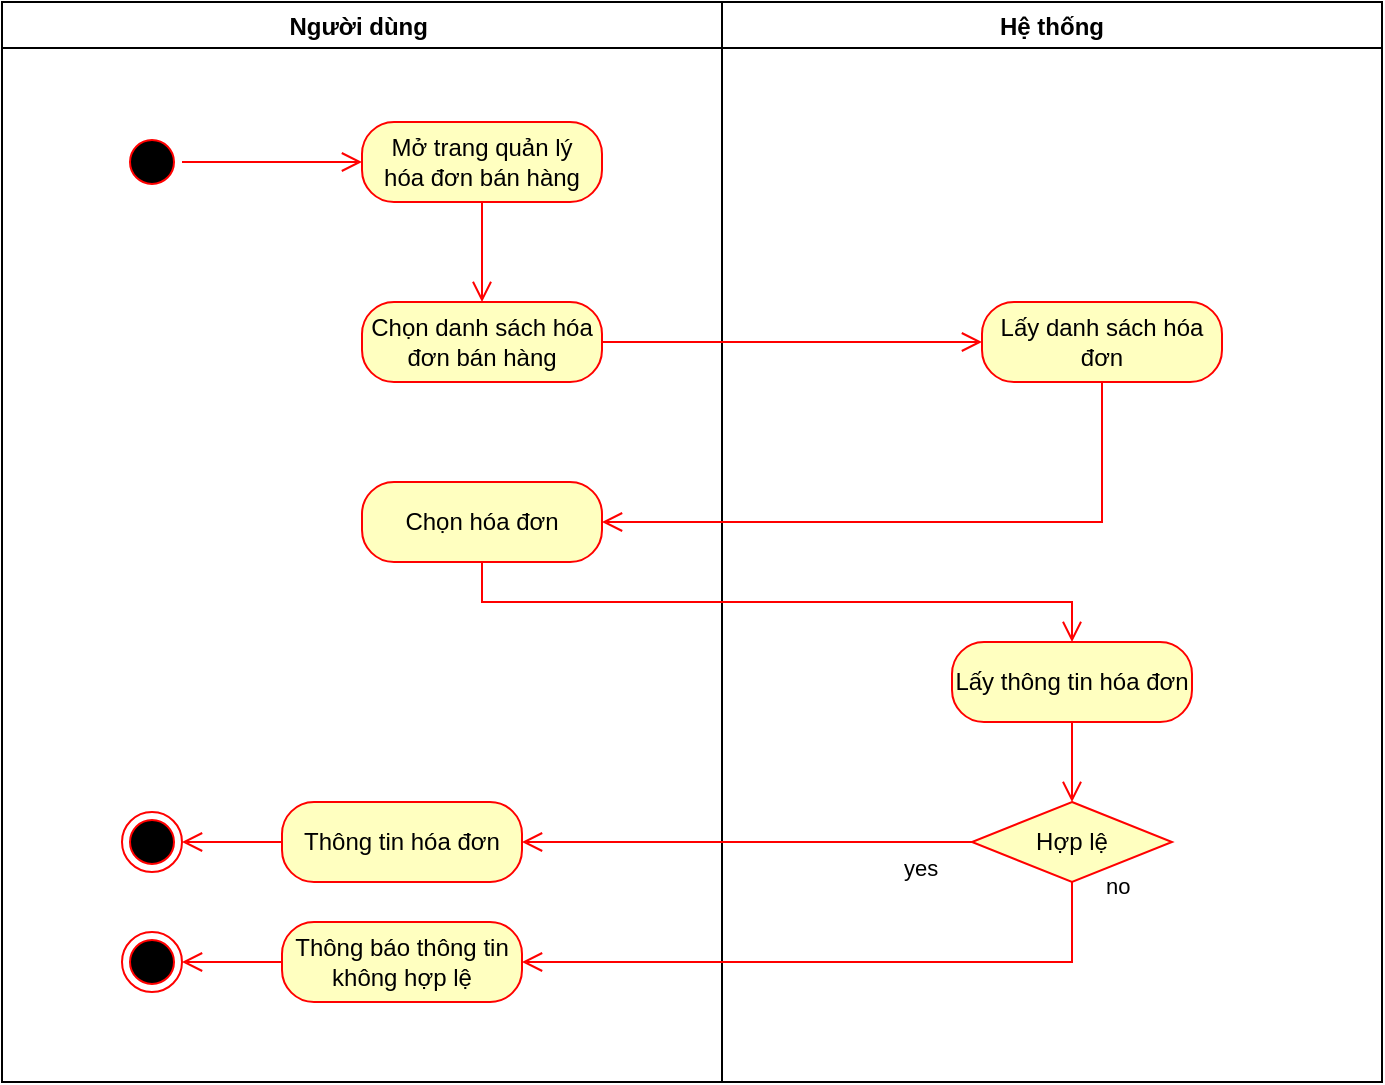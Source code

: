<mxfile version="16.4.0" type="device"><diagram id="2WLbKiyoASw8L0LkEc_1" name="Page-1"><mxGraphModel dx="868" dy="561" grid="1" gridSize="10" guides="1" tooltips="1" connect="1" arrows="1" fold="1" page="1" pageScale="1" pageWidth="850" pageHeight="1100" math="0" shadow="0"><root><mxCell id="0"/><mxCell id="1" parent="0"/><mxCell id="HQEitQpiq8L40wNGC6P4-34" value="Người dùng " style="swimlane;" parent="1" vertex="1"><mxGeometry y="220" width="360" height="540" as="geometry"/></mxCell><mxCell id="HQEitQpiq8L40wNGC6P4-23" value="Chọn hóa đơn" style="rounded=1;whiteSpace=wrap;html=1;arcSize=40;fontColor=#000000;fillColor=#ffffc0;strokeColor=#ff0000;" parent="HQEitQpiq8L40wNGC6P4-34" vertex="1"><mxGeometry x="180" y="240" width="120" height="40" as="geometry"/></mxCell><mxCell id="HQEitQpiq8L40wNGC6P4-44" value="Thông tin hóa đơn" style="rounded=1;whiteSpace=wrap;html=1;arcSize=40;fontColor=#000000;fillColor=#ffffc0;strokeColor=#ff0000;" parent="HQEitQpiq8L40wNGC6P4-34" vertex="1"><mxGeometry x="140" y="400" width="120" height="40" as="geometry"/></mxCell><mxCell id="HQEitQpiq8L40wNGC6P4-49" value="" style="ellipse;html=1;shape=endState;fillColor=#000000;strokeColor=#ff0000;" parent="HQEitQpiq8L40wNGC6P4-34" vertex="1"><mxGeometry x="60" y="405" width="30" height="30" as="geometry"/></mxCell><mxCell id="HQEitQpiq8L40wNGC6P4-1" value="" style="ellipse;html=1;shape=startState;fillColor=#000000;strokeColor=#ff0000;" parent="HQEitQpiq8L40wNGC6P4-34" vertex="1"><mxGeometry x="60" y="65" width="30" height="30" as="geometry"/></mxCell><mxCell id="HQEitQpiq8L40wNGC6P4-2" value="" style="edgeStyle=orthogonalEdgeStyle;html=1;verticalAlign=bottom;endArrow=open;endSize=8;strokeColor=#ff0000;rounded=0;entryX=0;entryY=0.5;entryDx=0;entryDy=0;" parent="HQEitQpiq8L40wNGC6P4-34" source="HQEitQpiq8L40wNGC6P4-1" target="HQEitQpiq8L40wNGC6P4-3" edge="1"><mxGeometry relative="1" as="geometry"><mxPoint x="100" y="70" as="targetPoint"/></mxGeometry></mxCell><mxCell id="HQEitQpiq8L40wNGC6P4-3" value="Mở trang quản lý&lt;br&gt;hóa đơn bán hàng" style="rounded=1;whiteSpace=wrap;html=1;arcSize=40;fontColor=#000000;fillColor=#ffffc0;strokeColor=#ff0000;" parent="HQEitQpiq8L40wNGC6P4-34" vertex="1"><mxGeometry x="180" y="60" width="120" height="40" as="geometry"/></mxCell><mxCell id="HQEitQpiq8L40wNGC6P4-5" value="Chọn danh sách hóa đơn bán hàng" style="rounded=1;whiteSpace=wrap;html=1;arcSize=40;fontColor=#000000;fillColor=#ffffc0;strokeColor=#ff0000;" parent="HQEitQpiq8L40wNGC6P4-34" vertex="1"><mxGeometry x="180" y="150" width="120" height="40" as="geometry"/></mxCell><mxCell id="HQEitQpiq8L40wNGC6P4-4" value="" style="edgeStyle=orthogonalEdgeStyle;html=1;verticalAlign=bottom;endArrow=open;endSize=8;strokeColor=#ff0000;rounded=0;entryX=0.5;entryY=0;entryDx=0;entryDy=0;" parent="HQEitQpiq8L40wNGC6P4-34" source="HQEitQpiq8L40wNGC6P4-3" target="HQEitQpiq8L40wNGC6P4-5" edge="1"><mxGeometry relative="1" as="geometry"><mxPoint x="150" y="170" as="targetPoint"/><Array as="points"><mxPoint x="240" y="130"/><mxPoint x="240" y="130"/></Array></mxGeometry></mxCell><mxCell id="_f0GC7U8NqLbaif7XfUa-6" value="" style="edgeStyle=orthogonalEdgeStyle;html=1;verticalAlign=bottom;endArrow=open;endSize=8;strokeColor=#ff0000;rounded=0;entryX=1;entryY=0.5;entryDx=0;entryDy=0;exitX=0;exitY=0.5;exitDx=0;exitDy=0;" edge="1" parent="HQEitQpiq8L40wNGC6P4-34" source="HQEitQpiq8L40wNGC6P4-44" target="HQEitQpiq8L40wNGC6P4-49"><mxGeometry relative="1" as="geometry"><mxPoint x="415" y="650" as="targetPoint"/><mxPoint x="160" y="620" as="sourcePoint"/></mxGeometry></mxCell><mxCell id="_f0GC7U8NqLbaif7XfUa-7" value="Thông báo thông tin không hợp lệ" style="rounded=1;whiteSpace=wrap;html=1;arcSize=40;fontColor=#000000;fillColor=#ffffc0;strokeColor=#ff0000;" vertex="1" parent="HQEitQpiq8L40wNGC6P4-34"><mxGeometry x="140" y="460" width="120" height="40" as="geometry"/></mxCell><mxCell id="_f0GC7U8NqLbaif7XfUa-8" value="" style="ellipse;html=1;shape=endState;fillColor=#000000;strokeColor=#ff0000;" vertex="1" parent="HQEitQpiq8L40wNGC6P4-34"><mxGeometry x="60" y="465" width="30" height="30" as="geometry"/></mxCell><mxCell id="_f0GC7U8NqLbaif7XfUa-9" value="" style="edgeStyle=orthogonalEdgeStyle;html=1;verticalAlign=bottom;endArrow=open;endSize=8;strokeColor=#ff0000;rounded=0;entryX=1;entryY=0.5;entryDx=0;entryDy=0;exitX=0;exitY=0.5;exitDx=0;exitDy=0;" edge="1" parent="HQEitQpiq8L40wNGC6P4-34" source="_f0GC7U8NqLbaif7XfUa-7" target="_f0GC7U8NqLbaif7XfUa-8"><mxGeometry relative="1" as="geometry"><mxPoint x="415" y="490" as="targetPoint"/><mxPoint x="160" y="460" as="sourcePoint"/></mxGeometry></mxCell><mxCell id="HQEitQpiq8L40wNGC6P4-38" value="Hệ thống" style="swimlane;" parent="1" vertex="1"><mxGeometry x="360" y="220" width="330" height="540" as="geometry"/></mxCell><mxCell id="HQEitQpiq8L40wNGC6P4-45" value="Lấy thông tin hóa đơn" style="rounded=1;whiteSpace=wrap;html=1;arcSize=40;fontColor=#000000;fillColor=#ffffc0;strokeColor=#ff0000;" parent="HQEitQpiq8L40wNGC6P4-38" vertex="1"><mxGeometry x="115" y="320" width="120" height="40" as="geometry"/></mxCell><mxCell id="_f0GC7U8NqLbaif7XfUa-1" value="Lấy danh sách hóa đơn" style="rounded=1;whiteSpace=wrap;html=1;arcSize=40;fontColor=#000000;fillColor=#ffffc0;strokeColor=#ff0000;" vertex="1" parent="HQEitQpiq8L40wNGC6P4-38"><mxGeometry x="130" y="150" width="120" height="40" as="geometry"/></mxCell><mxCell id="HQEitQpiq8L40wNGC6P4-41" value="Hợp lệ" style="rhombus;whiteSpace=wrap;html=1;fillColor=#ffffc0;strokeColor=#ff0000;" parent="HQEitQpiq8L40wNGC6P4-38" vertex="1"><mxGeometry x="125" y="400" width="100" height="40" as="geometry"/></mxCell><mxCell id="_f0GC7U8NqLbaif7XfUa-5" value="" style="edgeStyle=orthogonalEdgeStyle;html=1;verticalAlign=bottom;endArrow=open;endSize=8;strokeColor=#ff0000;rounded=0;entryX=0.5;entryY=0;entryDx=0;entryDy=0;exitX=0.5;exitY=1;exitDx=0;exitDy=0;" edge="1" parent="HQEitQpiq8L40wNGC6P4-38" source="HQEitQpiq8L40wNGC6P4-45" target="HQEitQpiq8L40wNGC6P4-41"><mxGeometry relative="1" as="geometry"><mxPoint x="115" y="440" as="targetPoint"/><mxPoint x="-140" y="410" as="sourcePoint"/></mxGeometry></mxCell><mxCell id="_f0GC7U8NqLbaif7XfUa-2" value="" style="edgeStyle=orthogonalEdgeStyle;html=1;verticalAlign=bottom;endArrow=open;endSize=8;strokeColor=#ff0000;rounded=0;entryX=0;entryY=0.5;entryDx=0;entryDy=0;exitX=1;exitY=0.5;exitDx=0;exitDy=0;" edge="1" parent="1" source="HQEitQpiq8L40wNGC6P4-5" target="_f0GC7U8NqLbaif7XfUa-1"><mxGeometry relative="1" as="geometry"><mxPoint x="545" y="550" as="targetPoint"/><mxPoint x="290" y="490" as="sourcePoint"/></mxGeometry></mxCell><mxCell id="_f0GC7U8NqLbaif7XfUa-3" value="" style="edgeStyle=orthogonalEdgeStyle;html=1;verticalAlign=bottom;endArrow=open;endSize=8;strokeColor=#ff0000;rounded=0;entryX=1;entryY=0.5;entryDx=0;entryDy=0;exitX=0.5;exitY=1;exitDx=0;exitDy=0;" edge="1" parent="1" source="_f0GC7U8NqLbaif7XfUa-1" target="HQEitQpiq8L40wNGC6P4-23"><mxGeometry relative="1" as="geometry"><mxPoint x="290" y="570" as="targetPoint"/><mxPoint x="485" y="570" as="sourcePoint"/></mxGeometry></mxCell><mxCell id="_f0GC7U8NqLbaif7XfUa-4" value="" style="edgeStyle=orthogonalEdgeStyle;html=1;verticalAlign=bottom;endArrow=open;endSize=8;strokeColor=#ff0000;rounded=0;entryX=0.5;entryY=0;entryDx=0;entryDy=0;exitX=0.5;exitY=1;exitDx=0;exitDy=0;" edge="1" parent="1" source="HQEitQpiq8L40wNGC6P4-23" target="HQEitQpiq8L40wNGC6P4-45"><mxGeometry relative="1" as="geometry"><mxPoint x="535" y="740" as="targetPoint"/><mxPoint x="280" y="720" as="sourcePoint"/></mxGeometry></mxCell><mxCell id="HQEitQpiq8L40wNGC6P4-42" value="yes" style="edgeStyle=orthogonalEdgeStyle;html=1;align=left;verticalAlign=top;endArrow=open;endSize=8;strokeColor=#ff0000;rounded=0;exitX=0;exitY=0.5;exitDx=0;exitDy=0;entryX=1;entryY=0.5;entryDx=0;entryDy=0;" parent="1" source="HQEitQpiq8L40wNGC6P4-41" target="HQEitQpiq8L40wNGC6P4-44" edge="1"><mxGeometry x="-0.677" relative="1" as="geometry"><mxPoint x="320" y="640" as="targetPoint"/><Array as="points"><mxPoint x="360" y="640"/><mxPoint x="360" y="640"/></Array><mxPoint as="offset"/><mxPoint x="650" y="640" as="sourcePoint"/></mxGeometry></mxCell><mxCell id="HQEitQpiq8L40wNGC6P4-43" value="no" style="edgeStyle=orthogonalEdgeStyle;html=1;align=left;verticalAlign=bottom;endArrow=open;endSize=8;strokeColor=#ff0000;rounded=0;exitX=0.5;exitY=1;exitDx=0;exitDy=0;entryX=1;entryY=0.5;entryDx=0;entryDy=0;" parent="1" source="HQEitQpiq8L40wNGC6P4-41" target="_f0GC7U8NqLbaif7XfUa-7" edge="1"><mxGeometry x="-0.93" y="15" relative="1" as="geometry"><mxPoint x="540" y="780" as="targetPoint"/><mxPoint as="offset"/><mxPoint x="550" y="660" as="sourcePoint"/></mxGeometry></mxCell></root></mxGraphModel></diagram></mxfile>